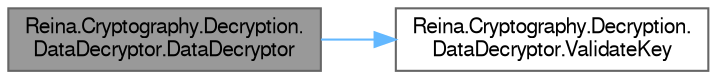 digraph "Reina.Cryptography.Decryption.DataDecryptor.DataDecryptor"
{
 // LATEX_PDF_SIZE
  bgcolor="transparent";
  edge [fontname=FreeSans,fontsize=10,labelfontname=FreeSans,labelfontsize=10];
  node [fontname=FreeSans,fontsize=10,shape=box,height=0.2,width=0.4];
  rankdir="LR";
  Node1 [id="Node000001",label="Reina.Cryptography.Decryption.\lDataDecryptor.DataDecryptor",height=0.2,width=0.4,color="gray40", fillcolor="grey60", style="filled", fontcolor="black",tooltip="Initializes a new instance of the DataDecryptor class with the specified keys for Twofish,..."];
  Node1 -> Node2 [id="edge1_Node000001_Node000002",color="steelblue1",style="solid",tooltip=" "];
  Node2 [id="Node000002",label="Reina.Cryptography.Decryption.\lDataDecryptor.ValidateKey",height=0.2,width=0.4,color="grey40", fillcolor="white", style="filled",URL="$class_reina_1_1_cryptography_1_1_decryption_1_1_data_decryptor.html#a818e4e26e16a66fabc6b52f8e191ec99",tooltip="Validates the length of the provided cryptographic key."];
}
